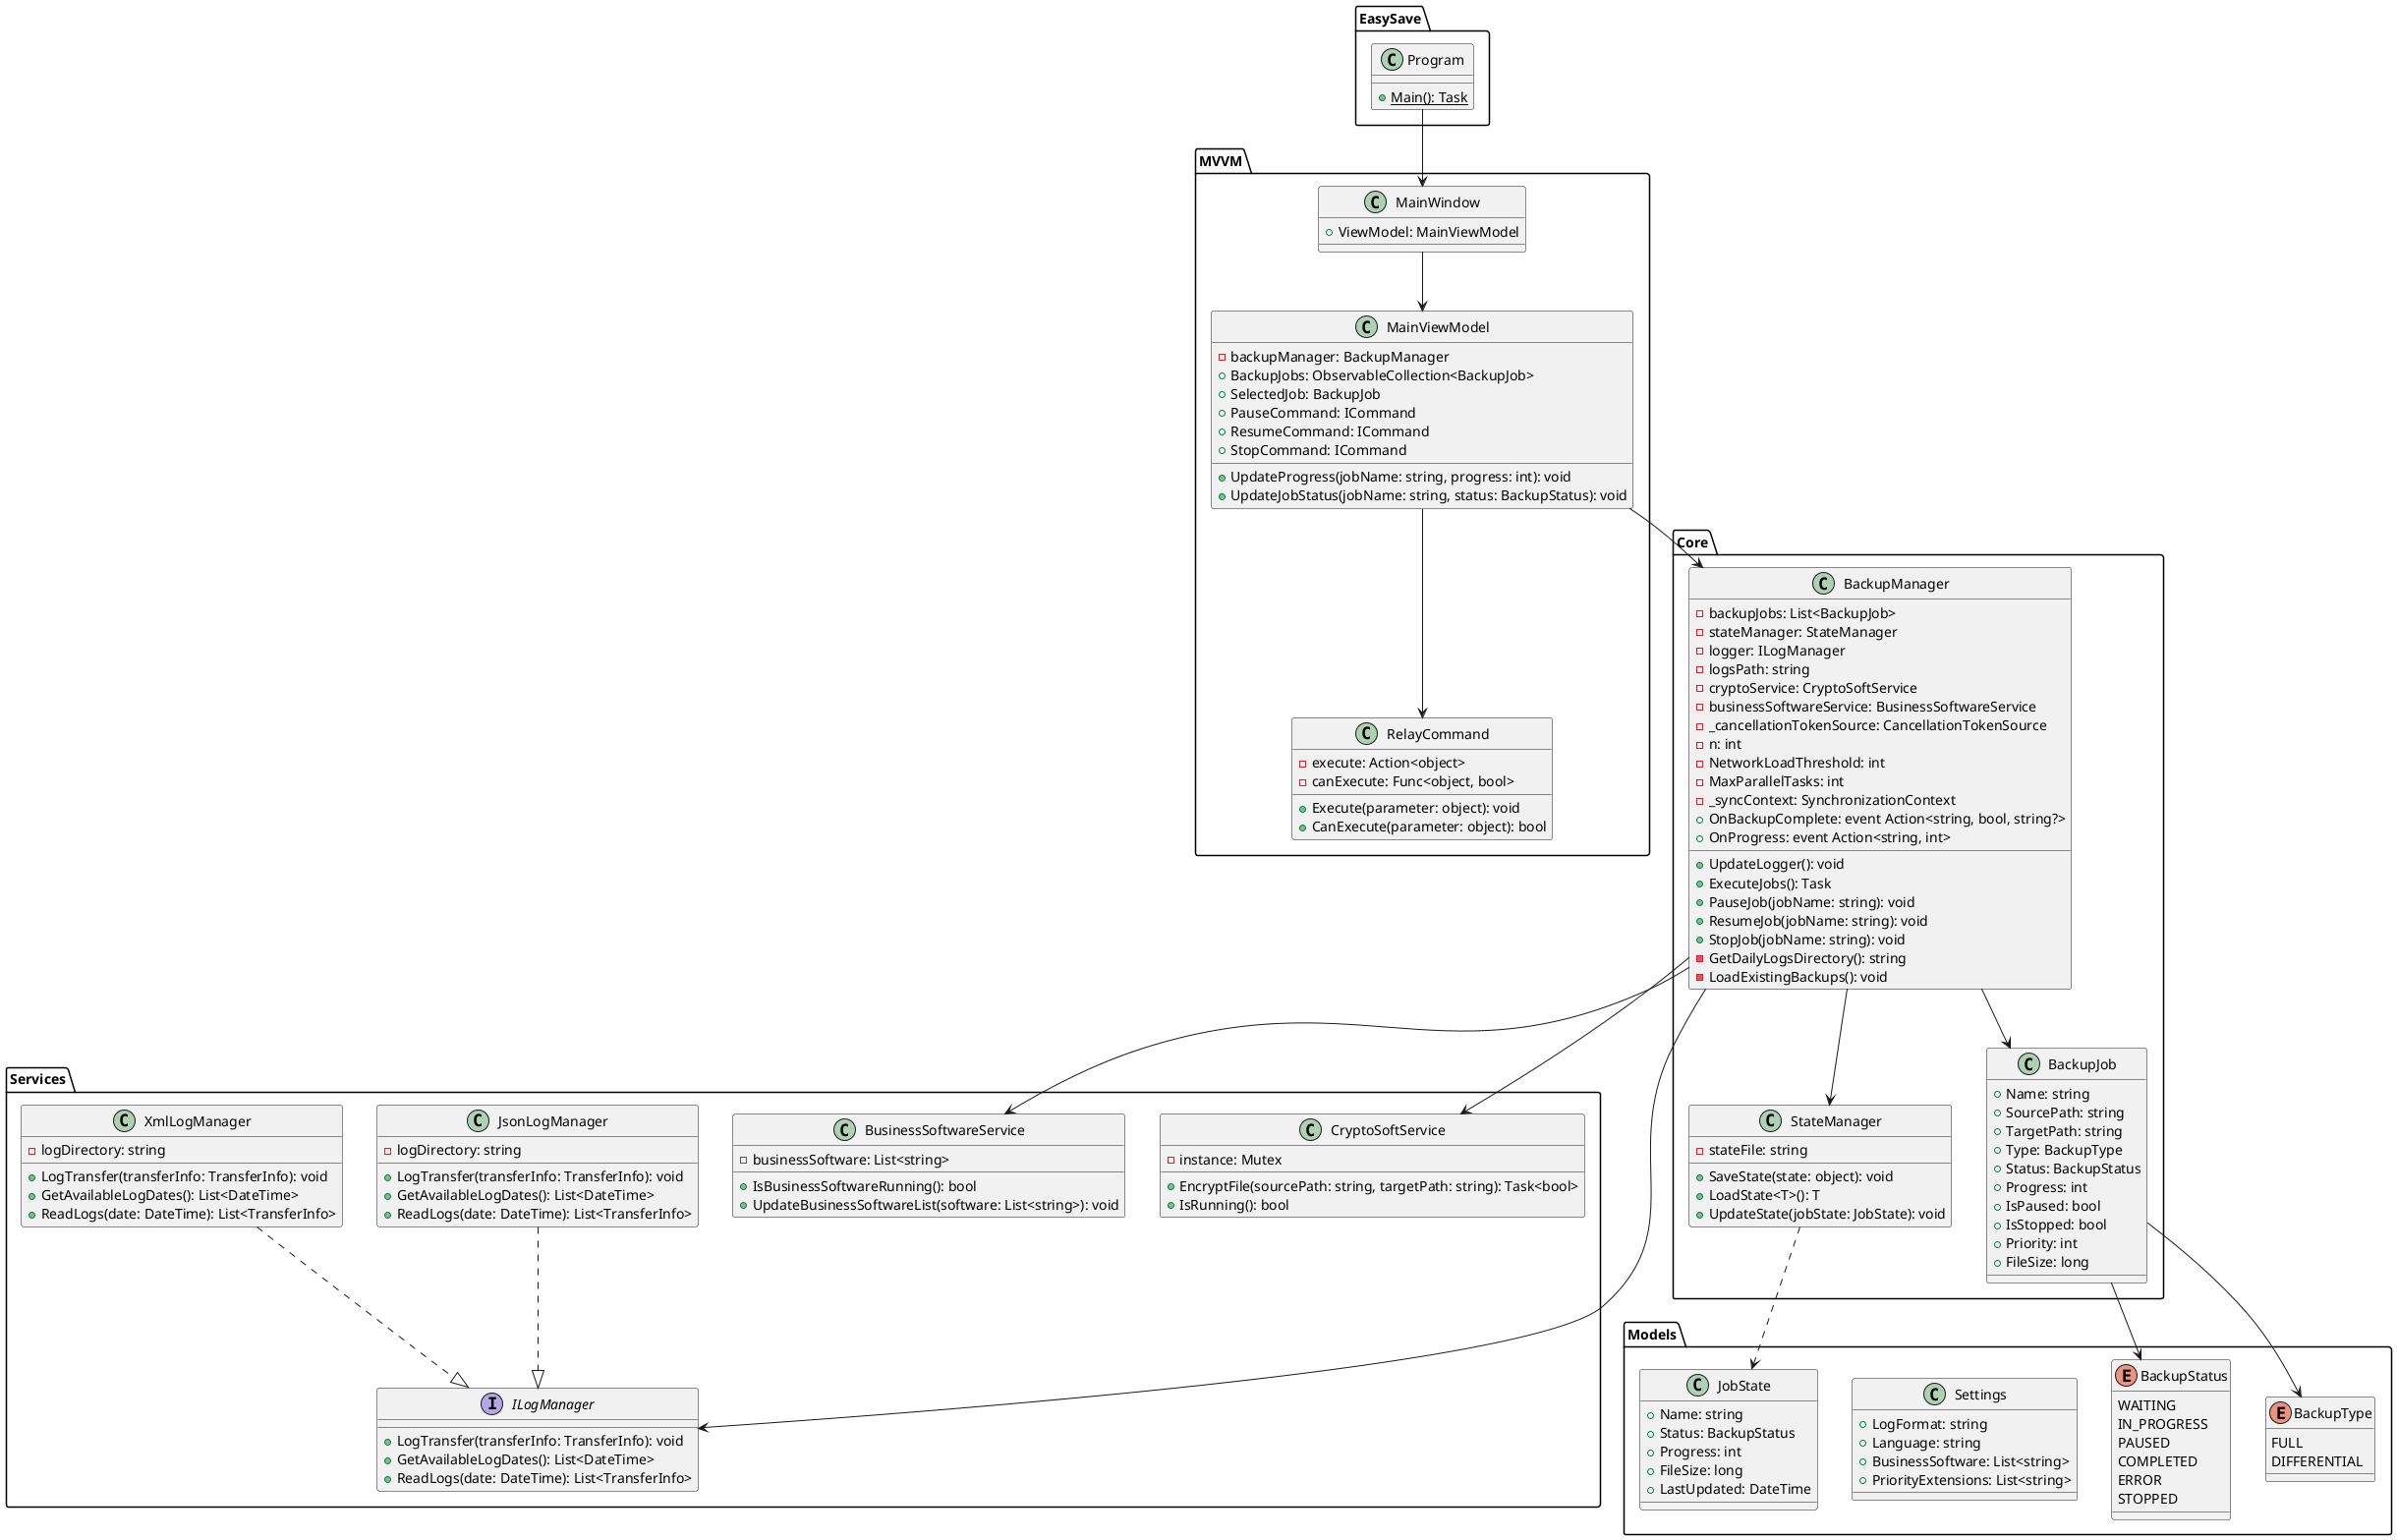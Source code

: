 @startuml EasySave Class Diagram

package "EasySave" {
    class Program {
        + {static} Main(): Task
    }
}

package "Core" {
    class BackupManager {
        - backupJobs: List<BackupJob>
        - stateManager: StateManager
        - logger: ILogManager
        - logsPath: string
        - cryptoService: CryptoSoftService
        - businessSoftwareService: BusinessSoftwareService
        - _cancellationTokenSource: CancellationTokenSource
        - n: int
        - NetworkLoadThreshold: int
        - MaxParallelTasks: int
        - _syncContext: SynchronizationContext
        + OnBackupComplete: event Action<string, bool, string?>
        + OnProgress: event Action<string, int>
        + UpdateLogger(): void
        + ExecuteJobs(): Task
        + PauseJob(jobName: string): void
        + ResumeJob(jobName: string): void
        + StopJob(jobName: string): void
        - GetDailyLogsDirectory(): string
        - LoadExistingBackups(): void
    }

    class StateManager {
        - stateFile: string
        + SaveState(state: object): void
        + LoadState<T>(): T
        + UpdateState(jobState: JobState): void
    }

    class BackupJob {
        + Name: string
        + SourcePath: string
        + TargetPath: string
        + Type: BackupType
        + Status: BackupStatus
        + Progress: int
        + IsPaused: bool
        + IsStopped: bool
        + Priority: int
        + FileSize: long
    }
}

package "Models" {
    enum BackupType {
        FULL
        DIFFERENTIAL
    }

    enum BackupStatus {
        WAITING
        IN_PROGRESS
        PAUSED
        COMPLETED
        ERROR
        STOPPED
    }

    class Settings {
        + LogFormat: string
        + Language: string
        + BusinessSoftware: List<string>
        + PriorityExtensions: List<string>
    }

    class JobState {
        + Name: string
        + Status: BackupStatus
        + Progress: int
        + FileSize: long
        + LastUpdated: DateTime
    }
}

package "Services" {
    class CryptoSoftService {
        - instance: Mutex
        + EncryptFile(sourcePath: string, targetPath: string): Task<bool>
        + IsRunning(): bool
    }

    class BusinessSoftwareService {
        - businessSoftware: List<string>
        + IsBusinessSoftwareRunning(): bool
        + UpdateBusinessSoftwareList(software: List<string>): void
    }

    interface ILogManager {
        + LogTransfer(transferInfo: TransferInfo): void
        + GetAvailableLogDates(): List<DateTime>
        + ReadLogs(date: DateTime): List<TransferInfo>
    }

    class JsonLogManager {
        - logDirectory: string
        + LogTransfer(transferInfo: TransferInfo): void
        + GetAvailableLogDates(): List<DateTime>
        + ReadLogs(date: DateTime): List<TransferInfo>
    }

    class XmlLogManager {
        - logDirectory: string
        + LogTransfer(transferInfo: TransferInfo): void
        + GetAvailableLogDates(): List<DateTime>
        + ReadLogs(date: DateTime): List<TransferInfo>
    }
}

package "MVVM" {
    class MainWindow {
        + ViewModel: MainViewModel
    }

    class MainViewModel {
        - backupManager: BackupManager
        + BackupJobs: ObservableCollection<BackupJob>
        + SelectedJob: BackupJob
        + PauseCommand: ICommand
        + ResumeCommand: ICommand
        + StopCommand: ICommand
        + UpdateProgress(jobName: string, progress: int): void
        + UpdateJobStatus(jobName: string, status: BackupStatus): void
    }

    class RelayCommand {
        - execute: Action<object>
        - canExecute: Func<object, bool>
        + Execute(parameter: object): void
        + CanExecute(parameter: object): bool
    }
}

' Relations
Program --> MainWindow
MainWindow --> MainViewModel
MainViewModel --> BackupManager
MainViewModel --> RelayCommand
BackupManager --> StateManager
BackupManager --> BackupJob
BackupManager --> ILogManager
BackupManager --> CryptoSoftService
BackupManager --> BusinessSoftwareService
StateManager ..> JobState
BackupJob --> BackupType
BackupJob --> BackupStatus
JsonLogManager ..|> ILogManager
XmlLogManager ..|> ILogManager

@enduml
